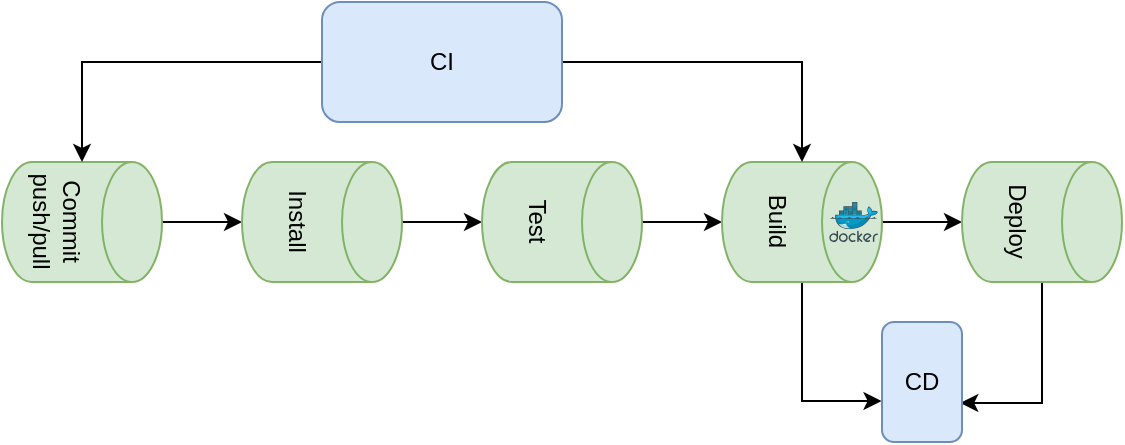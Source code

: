 <mxfile version="20.2.0" type="github">
  <diagram id="QUBzD6BReCj3lqXFyOvy" name="Page-1">
    <mxGraphModel dx="719" dy="414" grid="1" gridSize="10" guides="1" tooltips="1" connect="1" arrows="1" fold="1" page="1" pageScale="1" pageWidth="827" pageHeight="1169" math="0" shadow="0">
      <root>
        <mxCell id="0" />
        <mxCell id="1" parent="0" />
        <mxCell id="ZxP4l4U8znhOGoFUvoXP-8" style="edgeStyle=orthogonalEdgeStyle;rounded=0;orthogonalLoop=1;jettySize=auto;html=1;" edge="1" parent="1" source="ZxP4l4U8znhOGoFUvoXP-1" target="ZxP4l4U8znhOGoFUvoXP-2">
          <mxGeometry relative="1" as="geometry" />
        </mxCell>
        <mxCell id="ZxP4l4U8znhOGoFUvoXP-1" value="Commit push/pull" style="shape=cylinder3;whiteSpace=wrap;html=1;boundedLbl=1;backgroundOutline=1;size=15;rotation=90;fillColor=#d5e8d4;strokeColor=#82b366;" vertex="1" parent="1">
          <mxGeometry x="170" y="430" width="60" height="80" as="geometry" />
        </mxCell>
        <mxCell id="ZxP4l4U8znhOGoFUvoXP-9" style="edgeStyle=orthogonalEdgeStyle;rounded=0;orthogonalLoop=1;jettySize=auto;html=1;" edge="1" parent="1" source="ZxP4l4U8znhOGoFUvoXP-2" target="ZxP4l4U8znhOGoFUvoXP-3">
          <mxGeometry relative="1" as="geometry" />
        </mxCell>
        <mxCell id="ZxP4l4U8znhOGoFUvoXP-2" value="Install" style="shape=cylinder3;whiteSpace=wrap;html=1;boundedLbl=1;backgroundOutline=1;size=15;rotation=90;fillColor=#d5e8d4;strokeColor=#82b366;" vertex="1" parent="1">
          <mxGeometry x="290" y="430" width="60" height="80" as="geometry" />
        </mxCell>
        <mxCell id="ZxP4l4U8znhOGoFUvoXP-10" style="edgeStyle=orthogonalEdgeStyle;rounded=0;orthogonalLoop=1;jettySize=auto;html=1;" edge="1" parent="1" source="ZxP4l4U8znhOGoFUvoXP-3" target="ZxP4l4U8znhOGoFUvoXP-4">
          <mxGeometry relative="1" as="geometry" />
        </mxCell>
        <mxCell id="ZxP4l4U8znhOGoFUvoXP-3" value="Test" style="shape=cylinder3;whiteSpace=wrap;html=1;boundedLbl=1;backgroundOutline=1;size=15;rotation=90;fillColor=#d5e8d4;strokeColor=#82b366;" vertex="1" parent="1">
          <mxGeometry x="410" y="430" width="60" height="80" as="geometry" />
        </mxCell>
        <mxCell id="ZxP4l4U8znhOGoFUvoXP-11" style="edgeStyle=orthogonalEdgeStyle;rounded=0;orthogonalLoop=1;jettySize=auto;html=1;" edge="1" parent="1" source="ZxP4l4U8znhOGoFUvoXP-4" target="ZxP4l4U8znhOGoFUvoXP-5">
          <mxGeometry relative="1" as="geometry" />
        </mxCell>
        <mxCell id="ZxP4l4U8znhOGoFUvoXP-17" style="edgeStyle=orthogonalEdgeStyle;rounded=0;orthogonalLoop=1;jettySize=auto;html=1;entryX=-0.006;entryY=0.659;entryDx=0;entryDy=0;entryPerimeter=0;" edge="1" parent="1" source="ZxP4l4U8znhOGoFUvoXP-4" target="ZxP4l4U8znhOGoFUvoXP-15">
          <mxGeometry relative="1" as="geometry" />
        </mxCell>
        <mxCell id="ZxP4l4U8znhOGoFUvoXP-4" value="Build" style="shape=cylinder3;whiteSpace=wrap;html=1;boundedLbl=1;backgroundOutline=1;size=15;rotation=90;fillColor=#d5e8d4;strokeColor=#82b366;" vertex="1" parent="1">
          <mxGeometry x="530" y="430" width="60" height="80" as="geometry" />
        </mxCell>
        <mxCell id="ZxP4l4U8znhOGoFUvoXP-18" style="edgeStyle=orthogonalEdgeStyle;rounded=0;orthogonalLoop=1;jettySize=auto;html=1;entryX=0.978;entryY=0.675;entryDx=0;entryDy=0;entryPerimeter=0;" edge="1" parent="1" source="ZxP4l4U8znhOGoFUvoXP-5" target="ZxP4l4U8znhOGoFUvoXP-15">
          <mxGeometry relative="1" as="geometry" />
        </mxCell>
        <mxCell id="ZxP4l4U8znhOGoFUvoXP-5" value="Deploy" style="shape=cylinder3;whiteSpace=wrap;html=1;boundedLbl=1;backgroundOutline=1;size=15;rotation=90;fillColor=#d5e8d4;strokeColor=#82b366;gradientColor=none;" vertex="1" parent="1">
          <mxGeometry x="650" y="430" width="60" height="80" as="geometry" />
        </mxCell>
        <mxCell id="ZxP4l4U8znhOGoFUvoXP-13" style="edgeStyle=orthogonalEdgeStyle;rounded=0;orthogonalLoop=1;jettySize=auto;html=1;entryX=0;entryY=0.5;entryDx=0;entryDy=0;entryPerimeter=0;" edge="1" parent="1" source="ZxP4l4U8znhOGoFUvoXP-12" target="ZxP4l4U8znhOGoFUvoXP-4">
          <mxGeometry relative="1" as="geometry" />
        </mxCell>
        <mxCell id="ZxP4l4U8znhOGoFUvoXP-14" style="edgeStyle=orthogonalEdgeStyle;rounded=0;orthogonalLoop=1;jettySize=auto;html=1;entryX=0;entryY=0.5;entryDx=0;entryDy=0;entryPerimeter=0;" edge="1" parent="1" source="ZxP4l4U8znhOGoFUvoXP-12" target="ZxP4l4U8znhOGoFUvoXP-1">
          <mxGeometry relative="1" as="geometry" />
        </mxCell>
        <mxCell id="ZxP4l4U8znhOGoFUvoXP-12" value="CI" style="rounded=1;whiteSpace=wrap;html=1;fillColor=#dae8fc;strokeColor=#6c8ebf;" vertex="1" parent="1">
          <mxGeometry x="320" y="360" width="120" height="60" as="geometry" />
        </mxCell>
        <mxCell id="ZxP4l4U8znhOGoFUvoXP-15" value="CD" style="rounded=1;whiteSpace=wrap;html=1;fillColor=#dae8fc;strokeColor=#6c8ebf;" vertex="1" parent="1">
          <mxGeometry x="600" y="520" width="40" height="60" as="geometry" />
        </mxCell>
        <mxCell id="ZxP4l4U8znhOGoFUvoXP-19" value="" style="sketch=0;aspect=fixed;html=1;points=[];align=center;image;fontSize=12;image=img/lib/mscae/Docker.svg;gradientColor=none;" vertex="1" parent="1">
          <mxGeometry x="573.61" y="460" width="24.39" height="20" as="geometry" />
        </mxCell>
        <mxCell id="ZxP4l4U8znhOGoFUvoXP-21" value="" style="shape=image;html=1;verticalAlign=top;verticalLabelPosition=bottom;labelBackgroundColor=#ffffff;imageAspect=0;aspect=fixed;image=https://cdn1.iconfinder.com/data/icons/unicons-line-vol-3/24/github-128.png;gradientColor=none;" vertex="1" parent="1">
          <mxGeometry x="210" y="455" width="30" height="30" as="geometry" />
        </mxCell>
        <mxCell id="ZxP4l4U8znhOGoFUvoXP-25" value="" style="shape=image;html=1;verticalAlign=top;verticalLabelPosition=bottom;labelBackgroundColor=#ffffff;imageAspect=0;aspect=fixed;image=https://cdn2.iconfinder.com/data/icons/css-vol-1/24/digitalocean-128.png;gradientColor=none;" vertex="1" parent="1">
          <mxGeometry x="697" y="460" width="20" height="20" as="geometry" />
        </mxCell>
      </root>
    </mxGraphModel>
  </diagram>
</mxfile>
